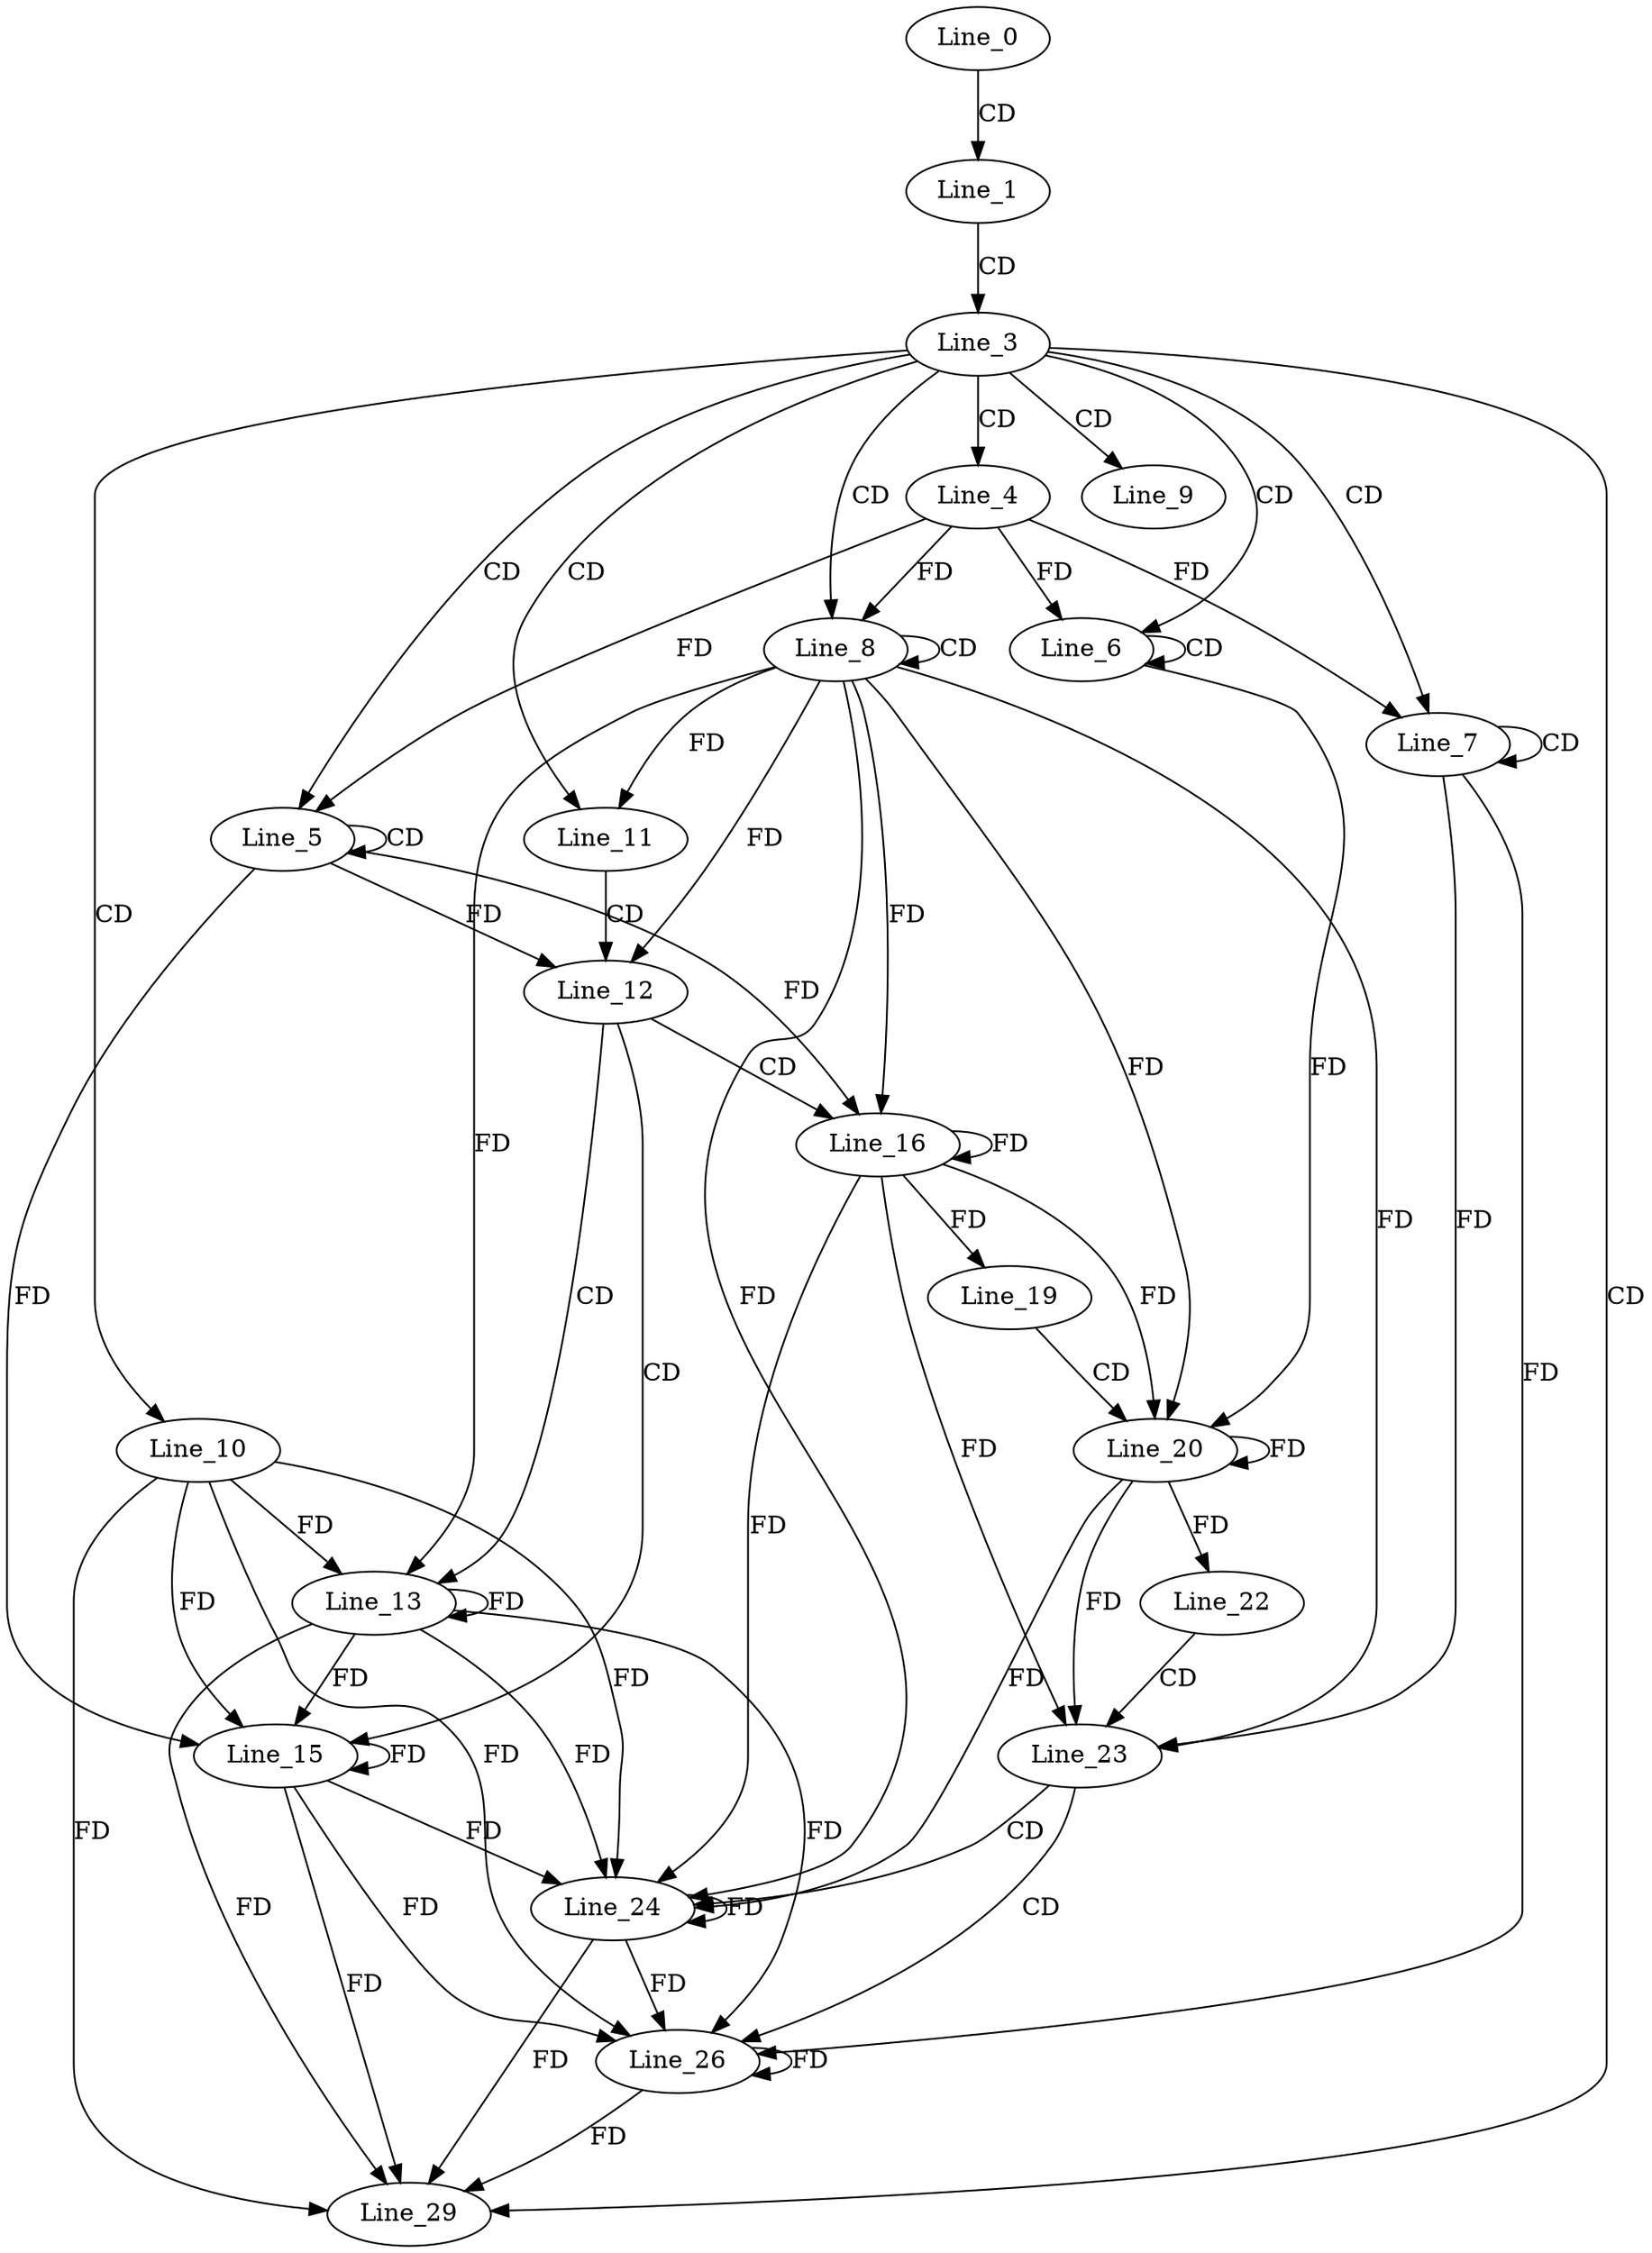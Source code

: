 digraph G {
  Line_0;
  Line_1;
  Line_3;
  Line_4;
  Line_5;
  Line_5;
  Line_6;
  Line_6;
  Line_7;
  Line_7;
  Line_8;
  Line_8;
  Line_9;
  Line_10;
  Line_11;
  Line_12;
  Line_13;
  Line_15;
  Line_16;
  Line_19;
  Line_20;
  Line_22;
  Line_23;
  Line_24;
  Line_26;
  Line_29;
  Line_0 -> Line_1 [ label="CD" ];
  Line_1 -> Line_3 [ label="CD" ];
  Line_3 -> Line_4 [ label="CD" ];
  Line_3 -> Line_5 [ label="CD" ];
  Line_5 -> Line_5 [ label="CD" ];
  Line_4 -> Line_5 [ label="FD" ];
  Line_3 -> Line_6 [ label="CD" ];
  Line_6 -> Line_6 [ label="CD" ];
  Line_4 -> Line_6 [ label="FD" ];
  Line_3 -> Line_7 [ label="CD" ];
  Line_7 -> Line_7 [ label="CD" ];
  Line_4 -> Line_7 [ label="FD" ];
  Line_3 -> Line_8 [ label="CD" ];
  Line_8 -> Line_8 [ label="CD" ];
  Line_4 -> Line_8 [ label="FD" ];
  Line_3 -> Line_9 [ label="CD" ];
  Line_3 -> Line_10 [ label="CD" ];
  Line_3 -> Line_11 [ label="CD" ];
  Line_8 -> Line_11 [ label="FD" ];
  Line_11 -> Line_12 [ label="CD" ];
  Line_5 -> Line_12 [ label="FD" ];
  Line_8 -> Line_12 [ label="FD" ];
  Line_12 -> Line_13 [ label="CD" ];
  Line_10 -> Line_13 [ label="FD" ];
  Line_13 -> Line_13 [ label="FD" ];
  Line_8 -> Line_13 [ label="FD" ];
  Line_12 -> Line_15 [ label="CD" ];
  Line_10 -> Line_15 [ label="FD" ];
  Line_13 -> Line_15 [ label="FD" ];
  Line_15 -> Line_15 [ label="FD" ];
  Line_5 -> Line_15 [ label="FD" ];
  Line_12 -> Line_16 [ label="CD" ];
  Line_8 -> Line_16 [ label="FD" ];
  Line_16 -> Line_16 [ label="FD" ];
  Line_5 -> Line_16 [ label="FD" ];
  Line_16 -> Line_19 [ label="FD" ];
  Line_19 -> Line_20 [ label="CD" ];
  Line_8 -> Line_20 [ label="FD" ];
  Line_16 -> Line_20 [ label="FD" ];
  Line_20 -> Line_20 [ label="FD" ];
  Line_6 -> Line_20 [ label="FD" ];
  Line_20 -> Line_22 [ label="FD" ];
  Line_22 -> Line_23 [ label="CD" ];
  Line_7 -> Line_23 [ label="FD" ];
  Line_8 -> Line_23 [ label="FD" ];
  Line_16 -> Line_23 [ label="FD" ];
  Line_20 -> Line_23 [ label="FD" ];
  Line_23 -> Line_24 [ label="CD" ];
  Line_10 -> Line_24 [ label="FD" ];
  Line_13 -> Line_24 [ label="FD" ];
  Line_15 -> Line_24 [ label="FD" ];
  Line_24 -> Line_24 [ label="FD" ];
  Line_8 -> Line_24 [ label="FD" ];
  Line_16 -> Line_24 [ label="FD" ];
  Line_20 -> Line_24 [ label="FD" ];
  Line_23 -> Line_26 [ label="CD" ];
  Line_10 -> Line_26 [ label="FD" ];
  Line_13 -> Line_26 [ label="FD" ];
  Line_15 -> Line_26 [ label="FD" ];
  Line_24 -> Line_26 [ label="FD" ];
  Line_26 -> Line_26 [ label="FD" ];
  Line_7 -> Line_26 [ label="FD" ];
  Line_3 -> Line_29 [ label="CD" ];
  Line_10 -> Line_29 [ label="FD" ];
  Line_13 -> Line_29 [ label="FD" ];
  Line_15 -> Line_29 [ label="FD" ];
  Line_24 -> Line_29 [ label="FD" ];
  Line_26 -> Line_29 [ label="FD" ];
}
